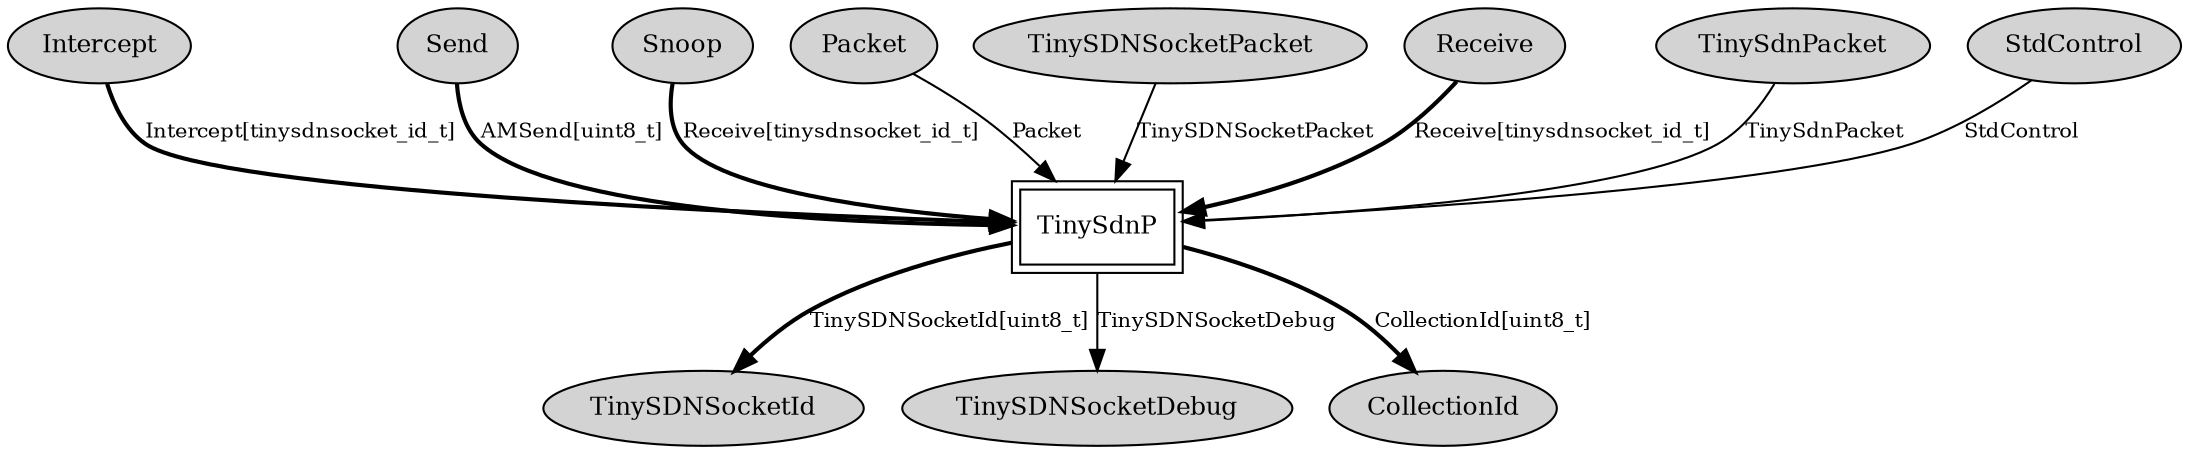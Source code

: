 digraph "TinySDNSocketC" {
  n0x2b61074f4040 [shape=ellipse, style=filled, label="Intercept", fontsize=12];
  "TinySdnP" [fontsize=12, shape=box,peripheries=2, URL="../chtml/TinySdnP.html"];
  n0x2b61074f7020 [shape=ellipse, style=filled, label="Send", fontsize=12];
  "TinySdnP" [fontsize=12, shape=box,peripheries=2, URL="../chtml/TinySdnP.html"];
  n0x2b61074f6e70 [shape=ellipse, style=filled, label="Snoop", fontsize=12];
  "TinySdnP" [fontsize=12, shape=box,peripheries=2, URL="../chtml/TinySdnP.html"];
  n0x2b61074f4650 [shape=ellipse, style=filled, label="Packet", fontsize=12];
  "TinySdnP" [fontsize=12, shape=box,peripheries=2, URL="../chtml/TinySdnP.html"];
  n0x2b61074f3340 [shape=ellipse, style=filled, label="TinySDNSocketPacket", fontsize=12];
  "TinySdnP" [fontsize=12, shape=box,peripheries=2, URL="../chtml/TinySdnP.html"];
  n0x2b61074f6280 [shape=ellipse, style=filled, label="Receive", fontsize=12];
  "TinySdnP" [fontsize=12, shape=box,peripheries=2, URL="../chtml/TinySdnP.html"];
  n0x2b61074dc910 [shape=ellipse, style=filled, label="TinySdnPacket", fontsize=12];
  "TinySdnP" [fontsize=12, shape=box,peripheries=2, URL="../chtml/TinySdnP.html"];
  n0x2b61074f9250 [shape=ellipse, style=filled, label="StdControl", fontsize=12];
  "TinySdnP" [fontsize=12, shape=box,peripheries=2, URL="../chtml/TinySdnP.html"];
  "TinySdnP" [fontsize=12, shape=box,peripheries=2, URL="../chtml/TinySdnP.html"];
  n0x2b61074d9e80 [shape=ellipse, style=filled, label="TinySDNSocketId", fontsize=12];
  "TinySdnP" [fontsize=12, shape=box,peripheries=2, URL="../chtml/TinySdnP.html"];
  n0x2b61074cd2c0 [shape=ellipse, style=filled, label="TinySDNSocketDebug", fontsize=12];
  "TinySdnP" [fontsize=12, shape=box,peripheries=2, URL="../chtml/TinySdnP.html"];
  n0x2b61074d5dc0 [shape=ellipse, style=filled, label="CollectionId", fontsize=12];
  "n0x2b61074f4040" -> "TinySdnP" [label="Intercept[tinysdnsocket_id_t]", style=bold, URL="../ihtml/Intercept.html", fontsize=10];
  "n0x2b61074f7020" -> "TinySdnP" [label="AMSend[uint8_t]", style=bold, URL="../ihtml/AMSend.html", fontsize=10];
  "n0x2b61074f6e70" -> "TinySdnP" [label="Receive[tinysdnsocket_id_t]", style=bold, URL="../ihtml/Receive.html", fontsize=10];
  "n0x2b61074f4650" -> "TinySdnP" [label="Packet", URL="../ihtml/Packet.html", fontsize=10];
  "n0x2b61074f3340" -> "TinySdnP" [label="TinySDNSocketPacket", URL="../ihtml/TinySDNSocketPacket.html", fontsize=10];
  "n0x2b61074f6280" -> "TinySdnP" [label="Receive[tinysdnsocket_id_t]", style=bold, URL="../ihtml/Receive.html", fontsize=10];
  "n0x2b61074dc910" -> "TinySdnP" [label="TinySdnPacket", URL="../ihtml/TinySdnPacket.html", fontsize=10];
  "n0x2b61074f9250" -> "TinySdnP" [label="StdControl", URL="../ihtml/StdControl.html", fontsize=10];
  "TinySdnP" -> "n0x2b61074d9e80" [label="TinySDNSocketId[uint8_t]", style=bold, URL="../ihtml/TinySDNSocketId.html", fontsize=10];
  "TinySdnP" -> "n0x2b61074cd2c0" [label="TinySDNSocketDebug", URL="../ihtml/TinySDNSocketDebug.html", fontsize=10];
  "TinySdnP" -> "n0x2b61074d5dc0" [label="CollectionId[uint8_t]", style=bold, URL="../ihtml/CollectionId.html", fontsize=10];
}

